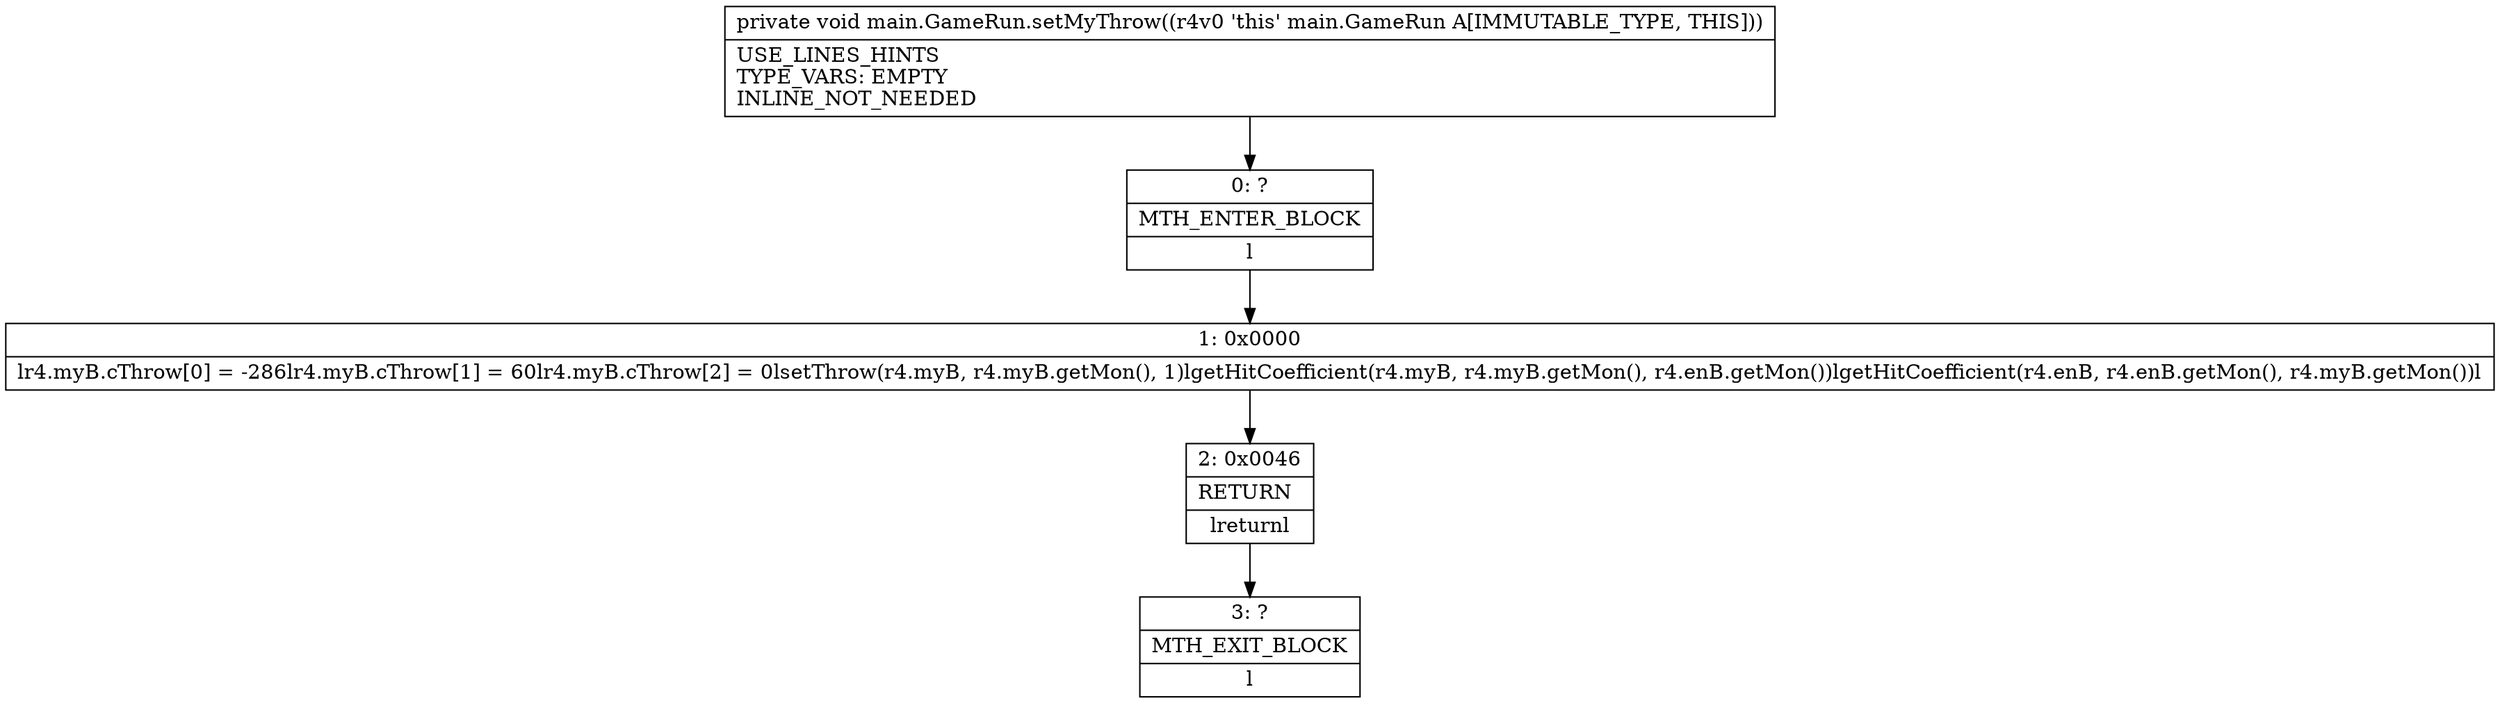digraph "CFG formain.GameRun.setMyThrow()V" {
Node_0 [shape=record,label="{0\:\ ?|MTH_ENTER_BLOCK\l|l}"];
Node_1 [shape=record,label="{1\:\ 0x0000|lr4.myB.cThrow[0] = \-286lr4.myB.cThrow[1] = 60lr4.myB.cThrow[2] = 0lsetThrow(r4.myB, r4.myB.getMon(), 1)lgetHitCoefficient(r4.myB, r4.myB.getMon(), r4.enB.getMon())lgetHitCoefficient(r4.enB, r4.enB.getMon(), r4.myB.getMon())l}"];
Node_2 [shape=record,label="{2\:\ 0x0046|RETURN\l|lreturnl}"];
Node_3 [shape=record,label="{3\:\ ?|MTH_EXIT_BLOCK\l|l}"];
MethodNode[shape=record,label="{private void main.GameRun.setMyThrow((r4v0 'this' main.GameRun A[IMMUTABLE_TYPE, THIS]))  | USE_LINES_HINTS\lTYPE_VARS: EMPTY\lINLINE_NOT_NEEDED\l}"];
MethodNode -> Node_0;
Node_0 -> Node_1;
Node_1 -> Node_2;
Node_2 -> Node_3;
}


